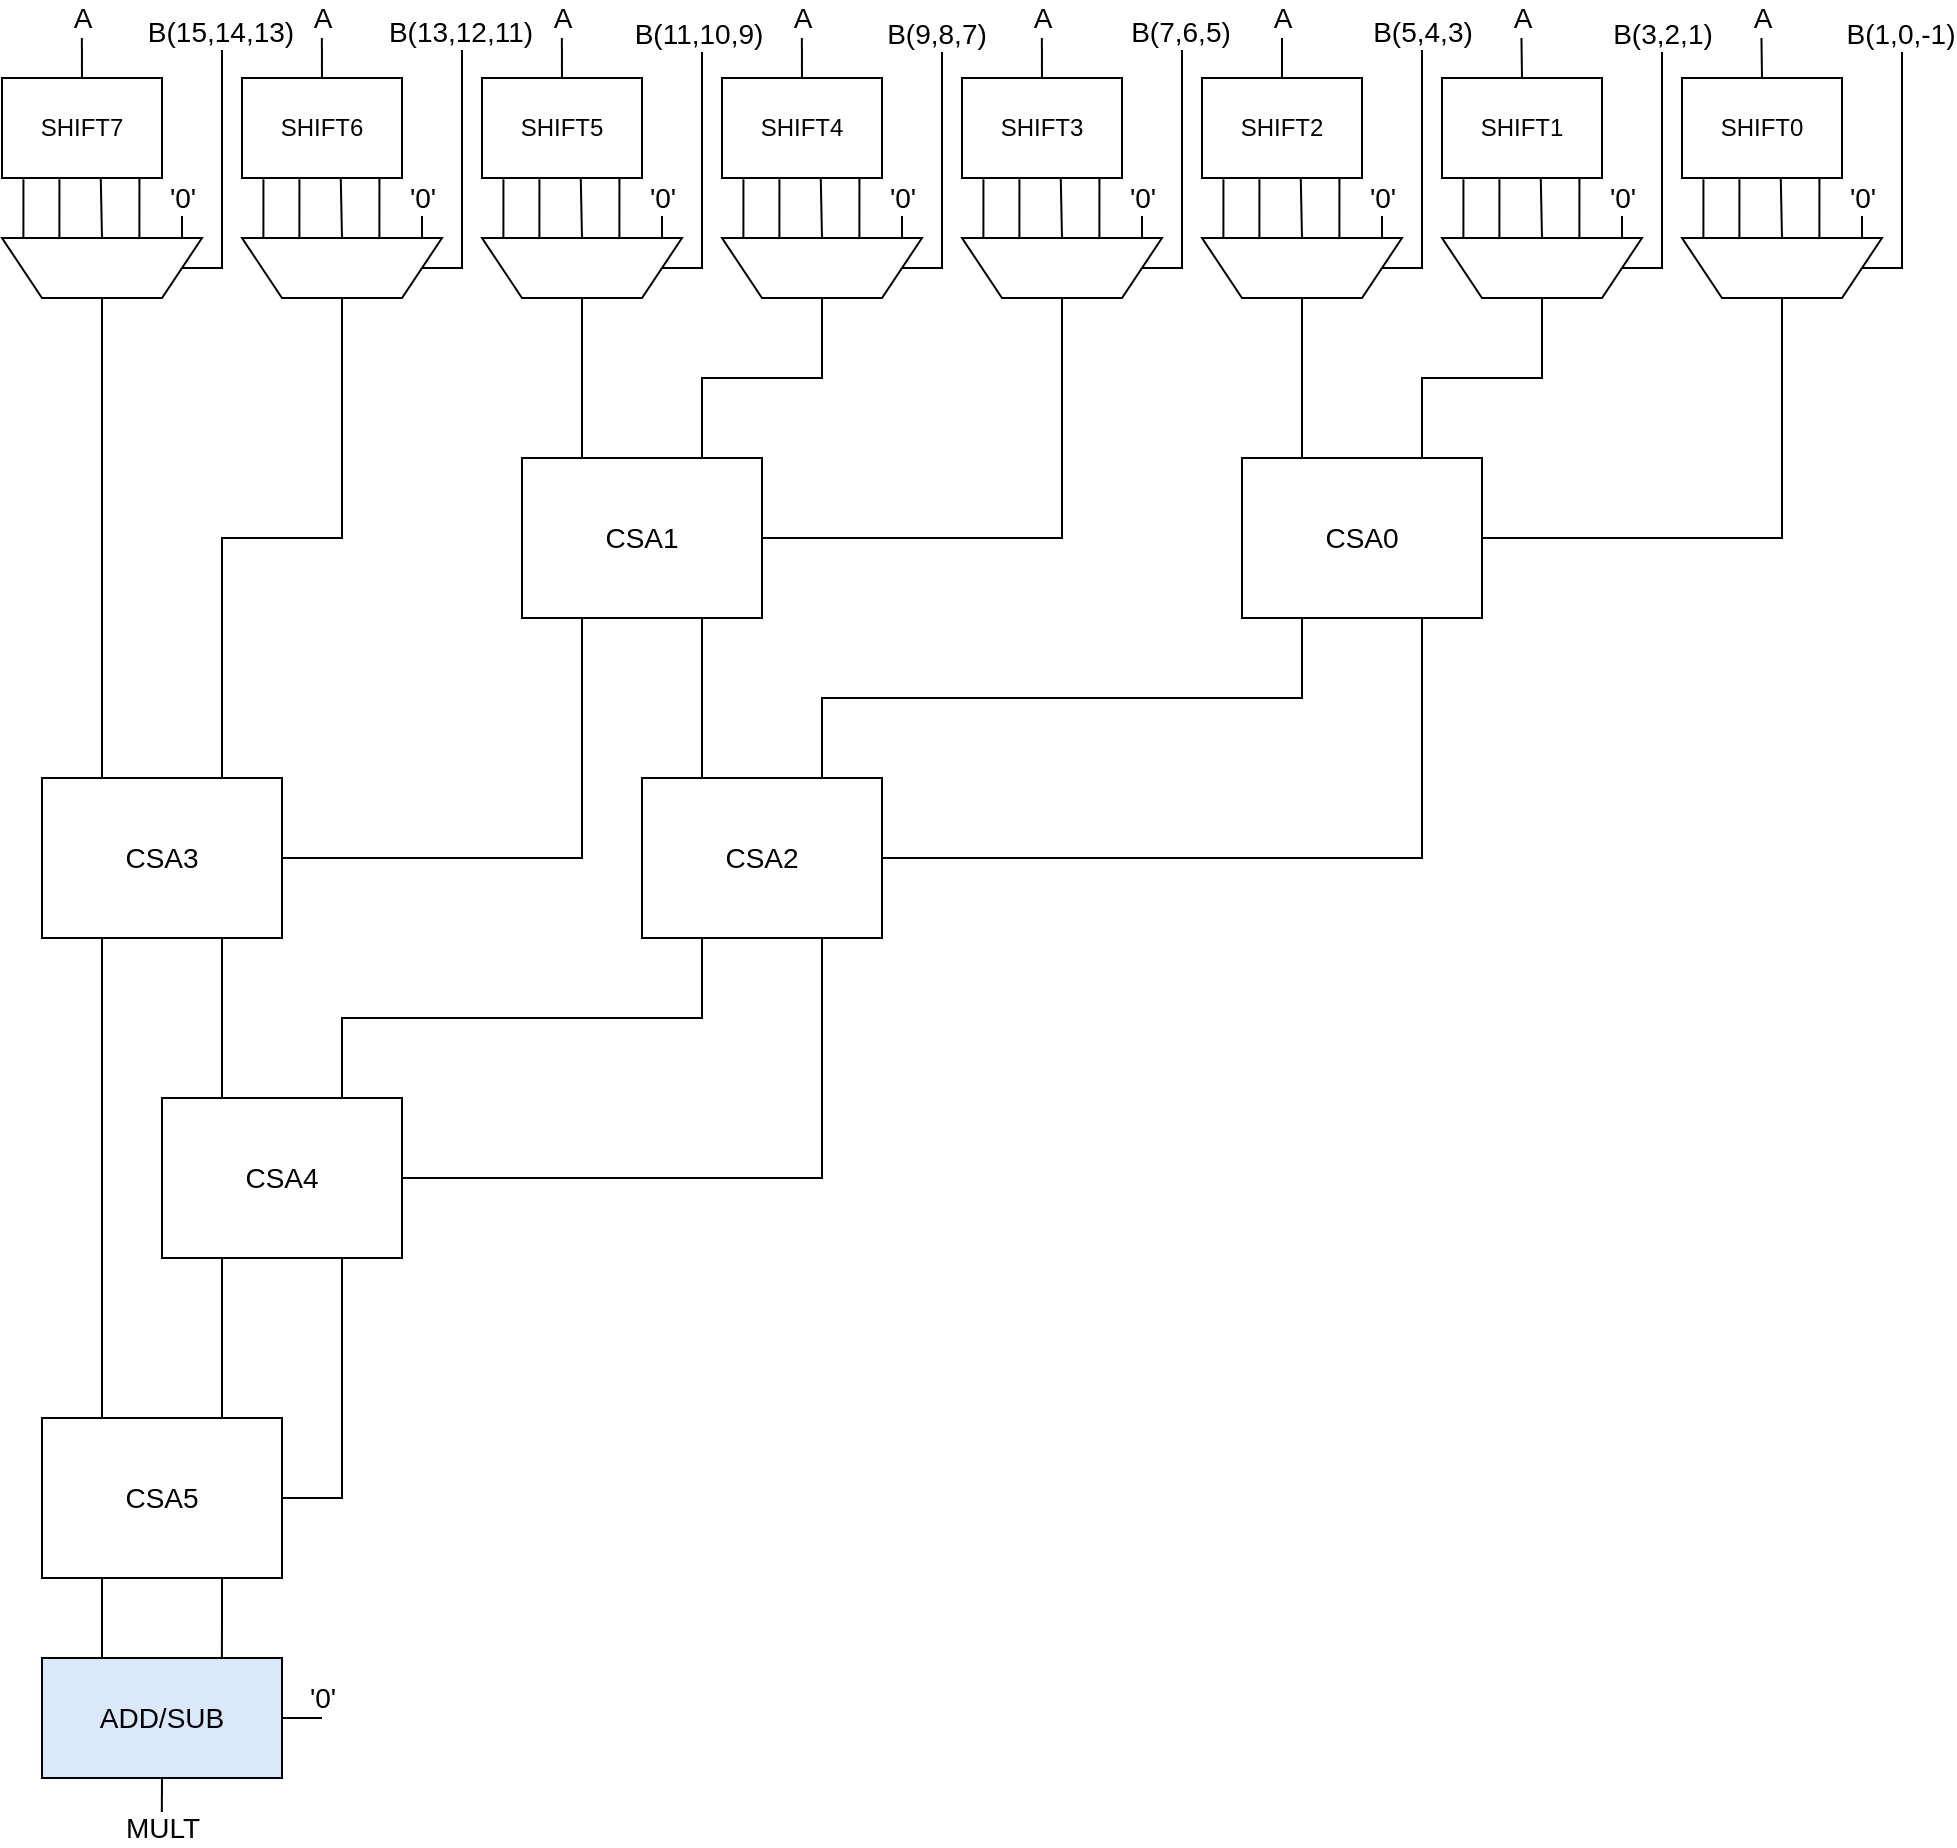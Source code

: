 <mxfile version="13.8.0" type="github">
  <diagram id="i2z7rYSw7ZfVUwSbGKLG" name="Page-1">
    <mxGraphModel dx="1577" dy="983" grid="1" gridSize="10" guides="1" tooltips="1" connect="1" arrows="1" fold="1" page="1" pageScale="1" pageWidth="850" pageHeight="1100" math="0" shadow="0">
      <root>
        <mxCell id="0" />
        <mxCell id="1" parent="0" />
        <mxCell id="8SaFo7OPya8gfQmlxlre-6" style="edgeStyle=orthogonalEdgeStyle;rounded=0;orthogonalLoop=1;jettySize=auto;html=1;exitX=0.25;exitY=1;exitDx=0;exitDy=0;endArrow=none;endFill=0;" edge="1" parent="1" source="8SaFo7OPya8gfQmlxlre-1">
          <mxGeometry relative="1" as="geometry">
            <mxPoint x="170" y="110" as="targetPoint" />
            <Array as="points">
              <mxPoint x="170" y="130" />
              <mxPoint x="170" y="110" />
            </Array>
          </mxGeometry>
        </mxCell>
        <mxCell id="8SaFo7OPya8gfQmlxlre-13" value="&#39;0&#39;" style="edgeLabel;html=1;align=center;verticalAlign=middle;resizable=0;points=[];fontSize=14;" vertex="1" connectable="0" parent="8SaFo7OPya8gfQmlxlre-6">
          <mxGeometry x="0.947" y="1" relative="1" as="geometry">
            <mxPoint x="1" y="-1.24" as="offset" />
          </mxGeometry>
        </mxCell>
        <mxCell id="8SaFo7OPya8gfQmlxlre-8" style="edgeStyle=orthogonalEdgeStyle;rounded=0;orthogonalLoop=1;jettySize=auto;html=1;exitX=0.25;exitY=1;exitDx=0;exitDy=0;entryX=0.859;entryY=0.998;entryDx=0;entryDy=0;entryPerimeter=0;endArrow=none;endFill=0;" edge="1" parent="1" source="8SaFo7OPya8gfQmlxlre-1" target="8SaFo7OPya8gfQmlxlre-5">
          <mxGeometry relative="1" as="geometry" />
        </mxCell>
        <mxCell id="8SaFo7OPya8gfQmlxlre-10" style="edgeStyle=orthogonalEdgeStyle;rounded=0;orthogonalLoop=1;jettySize=auto;html=1;exitX=0.75;exitY=1;exitDx=0;exitDy=0;entryX=0.134;entryY=1.012;entryDx=0;entryDy=0;entryPerimeter=0;endArrow=none;endFill=0;" edge="1" parent="1" source="8SaFo7OPya8gfQmlxlre-1" target="8SaFo7OPya8gfQmlxlre-5">
          <mxGeometry relative="1" as="geometry" />
        </mxCell>
        <mxCell id="8SaFo7OPya8gfQmlxlre-11" style="edgeStyle=orthogonalEdgeStyle;rounded=0;orthogonalLoop=1;jettySize=auto;html=1;exitX=0.5;exitY=1;exitDx=0;exitDy=0;entryX=0.359;entryY=1.012;entryDx=0;entryDy=0;entryPerimeter=0;endArrow=none;endFill=0;" edge="1" parent="1" source="8SaFo7OPya8gfQmlxlre-1" target="8SaFo7OPya8gfQmlxlre-5">
          <mxGeometry relative="1" as="geometry" />
        </mxCell>
        <mxCell id="8SaFo7OPya8gfQmlxlre-12" style="edgeStyle=orthogonalEdgeStyle;rounded=0;orthogonalLoop=1;jettySize=auto;html=1;exitX=0.5;exitY=1;exitDx=0;exitDy=0;entryX=0.617;entryY=0.984;entryDx=0;entryDy=0;entryPerimeter=0;endArrow=none;endFill=0;" edge="1" parent="1" source="8SaFo7OPya8gfQmlxlre-1" target="8SaFo7OPya8gfQmlxlre-5">
          <mxGeometry relative="1" as="geometry" />
        </mxCell>
        <mxCell id="8SaFo7OPya8gfQmlxlre-84" style="edgeStyle=orthogonalEdgeStyle;rounded=0;orthogonalLoop=1;jettySize=auto;html=1;exitX=0.5;exitY=0;exitDx=0;exitDy=0;entryX=0.25;entryY=0;entryDx=0;entryDy=0;endArrow=none;endFill=0;fontSize=14;" edge="1" parent="1" source="8SaFo7OPya8gfQmlxlre-1" target="8SaFo7OPya8gfQmlxlre-83">
          <mxGeometry relative="1" as="geometry" />
        </mxCell>
        <mxCell id="8SaFo7OPya8gfQmlxlre-104" style="edgeStyle=orthogonalEdgeStyle;rounded=0;orthogonalLoop=1;jettySize=auto;html=1;exitX=0;exitY=0.5;exitDx=0;exitDy=0;endArrow=none;endFill=0;fontSize=14;" edge="1" parent="1" source="8SaFo7OPya8gfQmlxlre-1">
          <mxGeometry relative="1" as="geometry">
            <mxPoint x="190" y="30" as="targetPoint" />
            <Array as="points">
              <mxPoint x="190" y="145" />
            </Array>
          </mxGeometry>
        </mxCell>
        <mxCell id="8SaFo7OPya8gfQmlxlre-119" value="B(15,14,13)" style="edgeLabel;html=1;align=center;verticalAlign=middle;resizable=0;points=[];fontSize=14;" vertex="1" connectable="0" parent="8SaFo7OPya8gfQmlxlre-104">
          <mxGeometry x="0.975" relative="1" as="geometry">
            <mxPoint x="-1" y="-5" as="offset" />
          </mxGeometry>
        </mxCell>
        <mxCell id="8SaFo7OPya8gfQmlxlre-1" value="" style="shape=trapezoid;perimeter=trapezoidPerimeter;whiteSpace=wrap;html=1;fixedSize=1;rotation=-180;flipV=0;flipH=0;horizontal=1;" vertex="1" parent="1">
          <mxGeometry x="80" y="130" width="100" height="30" as="geometry" />
        </mxCell>
        <mxCell id="8SaFo7OPya8gfQmlxlre-151" style="edgeStyle=orthogonalEdgeStyle;rounded=0;orthogonalLoop=1;jettySize=auto;html=1;exitX=0.5;exitY=0;exitDx=0;exitDy=0;endArrow=none;endFill=0;fontSize=14;" edge="1" parent="1" source="8SaFo7OPya8gfQmlxlre-5">
          <mxGeometry relative="1" as="geometry">
            <mxPoint x="119.941" y="30" as="targetPoint" />
          </mxGeometry>
        </mxCell>
        <mxCell id="8SaFo7OPya8gfQmlxlre-5" value="SHIFT7" style="rounded=0;whiteSpace=wrap;html=1;" vertex="1" parent="1">
          <mxGeometry x="80" y="50" width="80" height="50" as="geometry" />
        </mxCell>
        <mxCell id="8SaFo7OPya8gfQmlxlre-14" style="edgeStyle=orthogonalEdgeStyle;rounded=0;orthogonalLoop=1;jettySize=auto;html=1;exitX=0.25;exitY=1;exitDx=0;exitDy=0;endArrow=none;endFill=0;" edge="1" parent="1" source="8SaFo7OPya8gfQmlxlre-20">
          <mxGeometry relative="1" as="geometry">
            <mxPoint x="290.0" y="110" as="targetPoint" />
            <Array as="points">
              <mxPoint x="290" y="130" />
              <mxPoint x="290" y="110" />
            </Array>
          </mxGeometry>
        </mxCell>
        <mxCell id="8SaFo7OPya8gfQmlxlre-15" value="&#39;0&#39;" style="edgeLabel;html=1;align=center;verticalAlign=middle;resizable=0;points=[];fontSize=14;" vertex="1" connectable="0" parent="8SaFo7OPya8gfQmlxlre-14">
          <mxGeometry x="0.947" y="1" relative="1" as="geometry">
            <mxPoint x="1" y="-1.24" as="offset" />
          </mxGeometry>
        </mxCell>
        <mxCell id="8SaFo7OPya8gfQmlxlre-16" style="edgeStyle=orthogonalEdgeStyle;rounded=0;orthogonalLoop=1;jettySize=auto;html=1;exitX=0.25;exitY=1;exitDx=0;exitDy=0;entryX=0.859;entryY=0.998;entryDx=0;entryDy=0;entryPerimeter=0;endArrow=none;endFill=0;" edge="1" parent="1" source="8SaFo7OPya8gfQmlxlre-20" target="8SaFo7OPya8gfQmlxlre-21">
          <mxGeometry relative="1" as="geometry" />
        </mxCell>
        <mxCell id="8SaFo7OPya8gfQmlxlre-17" style="edgeStyle=orthogonalEdgeStyle;rounded=0;orthogonalLoop=1;jettySize=auto;html=1;exitX=0.75;exitY=1;exitDx=0;exitDy=0;entryX=0.134;entryY=1.012;entryDx=0;entryDy=0;entryPerimeter=0;endArrow=none;endFill=0;" edge="1" parent="1" source="8SaFo7OPya8gfQmlxlre-20" target="8SaFo7OPya8gfQmlxlre-21">
          <mxGeometry relative="1" as="geometry" />
        </mxCell>
        <mxCell id="8SaFo7OPya8gfQmlxlre-18" style="edgeStyle=orthogonalEdgeStyle;rounded=0;orthogonalLoop=1;jettySize=auto;html=1;exitX=0.5;exitY=1;exitDx=0;exitDy=0;entryX=0.359;entryY=1.012;entryDx=0;entryDy=0;entryPerimeter=0;endArrow=none;endFill=0;" edge="1" parent="1" source="8SaFo7OPya8gfQmlxlre-20" target="8SaFo7OPya8gfQmlxlre-21">
          <mxGeometry relative="1" as="geometry" />
        </mxCell>
        <mxCell id="8SaFo7OPya8gfQmlxlre-19" style="edgeStyle=orthogonalEdgeStyle;rounded=0;orthogonalLoop=1;jettySize=auto;html=1;exitX=0.5;exitY=1;exitDx=0;exitDy=0;entryX=0.617;entryY=0.984;entryDx=0;entryDy=0;entryPerimeter=0;endArrow=none;endFill=0;" edge="1" parent="1" source="8SaFo7OPya8gfQmlxlre-20" target="8SaFo7OPya8gfQmlxlre-21">
          <mxGeometry relative="1" as="geometry" />
        </mxCell>
        <mxCell id="8SaFo7OPya8gfQmlxlre-105" style="edgeStyle=orthogonalEdgeStyle;rounded=0;orthogonalLoop=1;jettySize=auto;html=1;exitX=0;exitY=0.5;exitDx=0;exitDy=0;endArrow=none;endFill=0;fontSize=14;" edge="1" parent="1" source="8SaFo7OPya8gfQmlxlre-20">
          <mxGeometry relative="1" as="geometry">
            <mxPoint x="310" y="30" as="targetPoint" />
            <Array as="points">
              <mxPoint x="310" y="145" />
            </Array>
          </mxGeometry>
        </mxCell>
        <mxCell id="8SaFo7OPya8gfQmlxlre-118" value="B(13,12,11)" style="edgeLabel;html=1;align=center;verticalAlign=middle;resizable=0;points=[];fontSize=14;" vertex="1" connectable="0" parent="8SaFo7OPya8gfQmlxlre-105">
          <mxGeometry x="0.946" relative="1" as="geometry">
            <mxPoint x="-1" y="-6.667" as="offset" />
          </mxGeometry>
        </mxCell>
        <mxCell id="8SaFo7OPya8gfQmlxlre-20" value="" style="shape=trapezoid;perimeter=trapezoidPerimeter;whiteSpace=wrap;html=1;fixedSize=1;rotation=-180;flipV=0;flipH=0;horizontal=1;" vertex="1" parent="1">
          <mxGeometry x="200" y="130" width="100" height="30" as="geometry" />
        </mxCell>
        <mxCell id="8SaFo7OPya8gfQmlxlre-152" style="edgeStyle=orthogonalEdgeStyle;rounded=0;orthogonalLoop=1;jettySize=auto;html=1;exitX=0.5;exitY=0;exitDx=0;exitDy=0;endArrow=none;endFill=0;fontSize=14;" edge="1" parent="1" source="8SaFo7OPya8gfQmlxlre-21">
          <mxGeometry relative="1" as="geometry">
            <mxPoint x="239.941" y="30" as="targetPoint" />
          </mxGeometry>
        </mxCell>
        <mxCell id="8SaFo7OPya8gfQmlxlre-21" value="SHIFT6" style="rounded=0;whiteSpace=wrap;html=1;" vertex="1" parent="1">
          <mxGeometry x="200" y="50" width="80" height="50" as="geometry" />
        </mxCell>
        <mxCell id="8SaFo7OPya8gfQmlxlre-22" style="edgeStyle=orthogonalEdgeStyle;rounded=0;orthogonalLoop=1;jettySize=auto;html=1;exitX=0.25;exitY=1;exitDx=0;exitDy=0;endArrow=none;endFill=0;" edge="1" parent="1" source="8SaFo7OPya8gfQmlxlre-28">
          <mxGeometry relative="1" as="geometry">
            <mxPoint x="410.0" y="110" as="targetPoint" />
            <Array as="points">
              <mxPoint x="410" y="130" />
              <mxPoint x="410" y="110" />
            </Array>
          </mxGeometry>
        </mxCell>
        <mxCell id="8SaFo7OPya8gfQmlxlre-23" value="&#39;0&#39;" style="edgeLabel;html=1;align=center;verticalAlign=middle;resizable=0;points=[];fontSize=14;" vertex="1" connectable="0" parent="8SaFo7OPya8gfQmlxlre-22">
          <mxGeometry x="0.947" y="1" relative="1" as="geometry">
            <mxPoint x="1" y="-1.24" as="offset" />
          </mxGeometry>
        </mxCell>
        <mxCell id="8SaFo7OPya8gfQmlxlre-24" style="edgeStyle=orthogonalEdgeStyle;rounded=0;orthogonalLoop=1;jettySize=auto;html=1;exitX=0.25;exitY=1;exitDx=0;exitDy=0;entryX=0.859;entryY=0.998;entryDx=0;entryDy=0;entryPerimeter=0;endArrow=none;endFill=0;" edge="1" parent="1" source="8SaFo7OPya8gfQmlxlre-28" target="8SaFo7OPya8gfQmlxlre-29">
          <mxGeometry relative="1" as="geometry" />
        </mxCell>
        <mxCell id="8SaFo7OPya8gfQmlxlre-25" style="edgeStyle=orthogonalEdgeStyle;rounded=0;orthogonalLoop=1;jettySize=auto;html=1;exitX=0.75;exitY=1;exitDx=0;exitDy=0;entryX=0.134;entryY=1.012;entryDx=0;entryDy=0;entryPerimeter=0;endArrow=none;endFill=0;" edge="1" parent="1" source="8SaFo7OPya8gfQmlxlre-28" target="8SaFo7OPya8gfQmlxlre-29">
          <mxGeometry relative="1" as="geometry" />
        </mxCell>
        <mxCell id="8SaFo7OPya8gfQmlxlre-26" style="edgeStyle=orthogonalEdgeStyle;rounded=0;orthogonalLoop=1;jettySize=auto;html=1;exitX=0.5;exitY=1;exitDx=0;exitDy=0;entryX=0.359;entryY=1.012;entryDx=0;entryDy=0;entryPerimeter=0;endArrow=none;endFill=0;" edge="1" parent="1" source="8SaFo7OPya8gfQmlxlre-28" target="8SaFo7OPya8gfQmlxlre-29">
          <mxGeometry relative="1" as="geometry" />
        </mxCell>
        <mxCell id="8SaFo7OPya8gfQmlxlre-27" style="edgeStyle=orthogonalEdgeStyle;rounded=0;orthogonalLoop=1;jettySize=auto;html=1;exitX=0.5;exitY=1;exitDx=0;exitDy=0;entryX=0.617;entryY=0.984;entryDx=0;entryDy=0;entryPerimeter=0;endArrow=none;endFill=0;" edge="1" parent="1" source="8SaFo7OPya8gfQmlxlre-28" target="8SaFo7OPya8gfQmlxlre-29">
          <mxGeometry relative="1" as="geometry" />
        </mxCell>
        <mxCell id="8SaFo7OPya8gfQmlxlre-75" style="edgeStyle=orthogonalEdgeStyle;rounded=0;orthogonalLoop=1;jettySize=auto;html=1;exitX=0.5;exitY=0;exitDx=0;exitDy=0;entryX=0.25;entryY=0;entryDx=0;entryDy=0;endArrow=none;endFill=0;fontSize=14;" edge="1" parent="1" source="8SaFo7OPya8gfQmlxlre-28" target="8SaFo7OPya8gfQmlxlre-74">
          <mxGeometry relative="1" as="geometry" />
        </mxCell>
        <mxCell id="8SaFo7OPya8gfQmlxlre-106" style="edgeStyle=orthogonalEdgeStyle;rounded=0;orthogonalLoop=1;jettySize=auto;html=1;exitX=0;exitY=0.5;exitDx=0;exitDy=0;endArrow=none;endFill=0;fontSize=14;" edge="1" parent="1" source="8SaFo7OPya8gfQmlxlre-28">
          <mxGeometry relative="1" as="geometry">
            <mxPoint x="430" y="30" as="targetPoint" />
            <Array as="points">
              <mxPoint x="430" y="145" />
            </Array>
          </mxGeometry>
        </mxCell>
        <mxCell id="8SaFo7OPya8gfQmlxlre-117" value="B(11,10,9)" style="edgeLabel;html=1;align=center;verticalAlign=middle;resizable=0;points=[];fontSize=14;" vertex="1" connectable="0" parent="8SaFo7OPya8gfQmlxlre-106">
          <mxGeometry x="0.965" y="1" relative="1" as="geometry">
            <mxPoint x="-1" y="-5.0" as="offset" />
          </mxGeometry>
        </mxCell>
        <mxCell id="8SaFo7OPya8gfQmlxlre-28" value="" style="shape=trapezoid;perimeter=trapezoidPerimeter;whiteSpace=wrap;html=1;fixedSize=1;rotation=-180;flipV=0;flipH=0;horizontal=1;" vertex="1" parent="1">
          <mxGeometry x="320" y="130" width="100" height="30" as="geometry" />
        </mxCell>
        <mxCell id="8SaFo7OPya8gfQmlxlre-153" style="edgeStyle=orthogonalEdgeStyle;rounded=0;orthogonalLoop=1;jettySize=auto;html=1;exitX=0.5;exitY=0;exitDx=0;exitDy=0;endArrow=none;endFill=0;fontSize=14;" edge="1" parent="1" source="8SaFo7OPya8gfQmlxlre-29">
          <mxGeometry relative="1" as="geometry">
            <mxPoint x="359.941" y="30" as="targetPoint" />
          </mxGeometry>
        </mxCell>
        <mxCell id="8SaFo7OPya8gfQmlxlre-29" value="SHIFT5" style="rounded=0;whiteSpace=wrap;html=1;" vertex="1" parent="1">
          <mxGeometry x="320" y="50" width="80" height="50" as="geometry" />
        </mxCell>
        <mxCell id="8SaFo7OPya8gfQmlxlre-30" style="edgeStyle=orthogonalEdgeStyle;rounded=0;orthogonalLoop=1;jettySize=auto;html=1;exitX=0.25;exitY=1;exitDx=0;exitDy=0;endArrow=none;endFill=0;" edge="1" parent="1" source="8SaFo7OPya8gfQmlxlre-36">
          <mxGeometry relative="1" as="geometry">
            <mxPoint x="530" y="110" as="targetPoint" />
            <Array as="points">
              <mxPoint x="530" y="130" />
              <mxPoint x="530" y="110" />
            </Array>
          </mxGeometry>
        </mxCell>
        <mxCell id="8SaFo7OPya8gfQmlxlre-31" value="&#39;0&#39;" style="edgeLabel;html=1;align=center;verticalAlign=middle;resizable=0;points=[];fontSize=14;" vertex="1" connectable="0" parent="8SaFo7OPya8gfQmlxlre-30">
          <mxGeometry x="0.947" y="1" relative="1" as="geometry">
            <mxPoint x="1" y="-1.24" as="offset" />
          </mxGeometry>
        </mxCell>
        <mxCell id="8SaFo7OPya8gfQmlxlre-32" style="edgeStyle=orthogonalEdgeStyle;rounded=0;orthogonalLoop=1;jettySize=auto;html=1;exitX=0.25;exitY=1;exitDx=0;exitDy=0;entryX=0.859;entryY=0.998;entryDx=0;entryDy=0;entryPerimeter=0;endArrow=none;endFill=0;" edge="1" parent="1" source="8SaFo7OPya8gfQmlxlre-36" target="8SaFo7OPya8gfQmlxlre-37">
          <mxGeometry relative="1" as="geometry" />
        </mxCell>
        <mxCell id="8SaFo7OPya8gfQmlxlre-33" style="edgeStyle=orthogonalEdgeStyle;rounded=0;orthogonalLoop=1;jettySize=auto;html=1;exitX=0.75;exitY=1;exitDx=0;exitDy=0;entryX=0.134;entryY=1.012;entryDx=0;entryDy=0;entryPerimeter=0;endArrow=none;endFill=0;" edge="1" parent="1" source="8SaFo7OPya8gfQmlxlre-36" target="8SaFo7OPya8gfQmlxlre-37">
          <mxGeometry relative="1" as="geometry" />
        </mxCell>
        <mxCell id="8SaFo7OPya8gfQmlxlre-34" style="edgeStyle=orthogonalEdgeStyle;rounded=0;orthogonalLoop=1;jettySize=auto;html=1;exitX=0.5;exitY=1;exitDx=0;exitDy=0;entryX=0.359;entryY=1.012;entryDx=0;entryDy=0;entryPerimeter=0;endArrow=none;endFill=0;" edge="1" parent="1" source="8SaFo7OPya8gfQmlxlre-36" target="8SaFo7OPya8gfQmlxlre-37">
          <mxGeometry relative="1" as="geometry" />
        </mxCell>
        <mxCell id="8SaFo7OPya8gfQmlxlre-35" style="edgeStyle=orthogonalEdgeStyle;rounded=0;orthogonalLoop=1;jettySize=auto;html=1;exitX=0.5;exitY=1;exitDx=0;exitDy=0;entryX=0.617;entryY=0.984;entryDx=0;entryDy=0;entryPerimeter=0;endArrow=none;endFill=0;" edge="1" parent="1" source="8SaFo7OPya8gfQmlxlre-36" target="8SaFo7OPya8gfQmlxlre-37">
          <mxGeometry relative="1" as="geometry" />
        </mxCell>
        <mxCell id="8SaFo7OPya8gfQmlxlre-107" style="edgeStyle=orthogonalEdgeStyle;rounded=0;orthogonalLoop=1;jettySize=auto;html=1;exitX=0;exitY=0.5;exitDx=0;exitDy=0;endArrow=none;endFill=0;fontSize=14;" edge="1" parent="1" source="8SaFo7OPya8gfQmlxlre-36">
          <mxGeometry relative="1" as="geometry">
            <mxPoint x="550" y="30" as="targetPoint" />
            <Array as="points">
              <mxPoint x="550" y="145" />
            </Array>
          </mxGeometry>
        </mxCell>
        <mxCell id="8SaFo7OPya8gfQmlxlre-116" value="B(9,8,7)" style="edgeLabel;html=1;align=center;verticalAlign=middle;resizable=0;points=[];fontSize=14;" vertex="1" connectable="0" parent="8SaFo7OPya8gfQmlxlre-107">
          <mxGeometry x="0.941" y="2" relative="1" as="geometry">
            <mxPoint x="-1" y="-6.667" as="offset" />
          </mxGeometry>
        </mxCell>
        <mxCell id="8SaFo7OPya8gfQmlxlre-36" value="" style="shape=trapezoid;perimeter=trapezoidPerimeter;whiteSpace=wrap;html=1;fixedSize=1;rotation=-180;flipV=0;flipH=0;horizontal=1;" vertex="1" parent="1">
          <mxGeometry x="440" y="130" width="100" height="30" as="geometry" />
        </mxCell>
        <mxCell id="8SaFo7OPya8gfQmlxlre-154" style="edgeStyle=orthogonalEdgeStyle;rounded=0;orthogonalLoop=1;jettySize=auto;html=1;exitX=0.5;exitY=0;exitDx=0;exitDy=0;endArrow=none;endFill=0;fontSize=14;" edge="1" parent="1" source="8SaFo7OPya8gfQmlxlre-37">
          <mxGeometry relative="1" as="geometry">
            <mxPoint x="479.941" y="30" as="targetPoint" />
          </mxGeometry>
        </mxCell>
        <mxCell id="8SaFo7OPya8gfQmlxlre-37" value="SHIFT4" style="rounded=0;whiteSpace=wrap;html=1;" vertex="1" parent="1">
          <mxGeometry x="440" y="50" width="80" height="50" as="geometry" />
        </mxCell>
        <mxCell id="8SaFo7OPya8gfQmlxlre-38" style="edgeStyle=orthogonalEdgeStyle;rounded=0;orthogonalLoop=1;jettySize=auto;html=1;exitX=0.25;exitY=1;exitDx=0;exitDy=0;endArrow=none;endFill=0;" edge="1" parent="1" source="8SaFo7OPya8gfQmlxlre-44">
          <mxGeometry relative="1" as="geometry">
            <mxPoint x="650" y="110" as="targetPoint" />
            <Array as="points">
              <mxPoint x="650" y="130" />
              <mxPoint x="650" y="110" />
            </Array>
          </mxGeometry>
        </mxCell>
        <mxCell id="8SaFo7OPya8gfQmlxlre-39" value="&#39;0&#39;" style="edgeLabel;html=1;align=center;verticalAlign=middle;resizable=0;points=[];fontSize=14;" vertex="1" connectable="0" parent="8SaFo7OPya8gfQmlxlre-38">
          <mxGeometry x="0.947" y="1" relative="1" as="geometry">
            <mxPoint x="1" y="-1.24" as="offset" />
          </mxGeometry>
        </mxCell>
        <mxCell id="8SaFo7OPya8gfQmlxlre-40" style="edgeStyle=orthogonalEdgeStyle;rounded=0;orthogonalLoop=1;jettySize=auto;html=1;exitX=0.25;exitY=1;exitDx=0;exitDy=0;entryX=0.859;entryY=0.998;entryDx=0;entryDy=0;entryPerimeter=0;endArrow=none;endFill=0;" edge="1" parent="1" source="8SaFo7OPya8gfQmlxlre-44" target="8SaFo7OPya8gfQmlxlre-45">
          <mxGeometry relative="1" as="geometry" />
        </mxCell>
        <mxCell id="8SaFo7OPya8gfQmlxlre-41" style="edgeStyle=orthogonalEdgeStyle;rounded=0;orthogonalLoop=1;jettySize=auto;html=1;exitX=0.75;exitY=1;exitDx=0;exitDy=0;entryX=0.134;entryY=1.012;entryDx=0;entryDy=0;entryPerimeter=0;endArrow=none;endFill=0;" edge="1" parent="1" source="8SaFo7OPya8gfQmlxlre-44" target="8SaFo7OPya8gfQmlxlre-45">
          <mxGeometry relative="1" as="geometry" />
        </mxCell>
        <mxCell id="8SaFo7OPya8gfQmlxlre-42" style="edgeStyle=orthogonalEdgeStyle;rounded=0;orthogonalLoop=1;jettySize=auto;html=1;exitX=0.5;exitY=1;exitDx=0;exitDy=0;entryX=0.359;entryY=1.012;entryDx=0;entryDy=0;entryPerimeter=0;endArrow=none;endFill=0;" edge="1" parent="1" source="8SaFo7OPya8gfQmlxlre-44" target="8SaFo7OPya8gfQmlxlre-45">
          <mxGeometry relative="1" as="geometry" />
        </mxCell>
        <mxCell id="8SaFo7OPya8gfQmlxlre-43" style="edgeStyle=orthogonalEdgeStyle;rounded=0;orthogonalLoop=1;jettySize=auto;html=1;exitX=0.5;exitY=1;exitDx=0;exitDy=0;entryX=0.617;entryY=0.984;entryDx=0;entryDy=0;entryPerimeter=0;endArrow=none;endFill=0;" edge="1" parent="1" source="8SaFo7OPya8gfQmlxlre-44" target="8SaFo7OPya8gfQmlxlre-45">
          <mxGeometry relative="1" as="geometry" />
        </mxCell>
        <mxCell id="8SaFo7OPya8gfQmlxlre-77" style="edgeStyle=orthogonalEdgeStyle;rounded=0;orthogonalLoop=1;jettySize=auto;html=1;exitX=0.5;exitY=0;exitDx=0;exitDy=0;entryX=1;entryY=0.5;entryDx=0;entryDy=0;endArrow=none;endFill=0;fontSize=14;" edge="1" parent="1" source="8SaFo7OPya8gfQmlxlre-44" target="8SaFo7OPya8gfQmlxlre-74">
          <mxGeometry relative="1" as="geometry" />
        </mxCell>
        <mxCell id="8SaFo7OPya8gfQmlxlre-108" style="edgeStyle=orthogonalEdgeStyle;rounded=0;orthogonalLoop=1;jettySize=auto;html=1;exitX=0;exitY=0.5;exitDx=0;exitDy=0;endArrow=none;endFill=0;fontSize=14;" edge="1" parent="1" source="8SaFo7OPya8gfQmlxlre-44">
          <mxGeometry relative="1" as="geometry">
            <mxPoint x="670" y="30" as="targetPoint" />
            <Array as="points">
              <mxPoint x="670" y="145" />
            </Array>
          </mxGeometry>
        </mxCell>
        <mxCell id="8SaFo7OPya8gfQmlxlre-115" value="B(7,6,5)" style="edgeLabel;html=1;align=center;verticalAlign=middle;resizable=0;points=[];fontSize=14;" vertex="1" connectable="0" parent="8SaFo7OPya8gfQmlxlre-108">
          <mxGeometry x="0.97" relative="1" as="geometry">
            <mxPoint x="-1" y="-5.0" as="offset" />
          </mxGeometry>
        </mxCell>
        <mxCell id="8SaFo7OPya8gfQmlxlre-44" value="" style="shape=trapezoid;perimeter=trapezoidPerimeter;whiteSpace=wrap;html=1;fixedSize=1;rotation=-180;flipV=0;flipH=0;horizontal=1;" vertex="1" parent="1">
          <mxGeometry x="560" y="130" width="100" height="30" as="geometry" />
        </mxCell>
        <mxCell id="8SaFo7OPya8gfQmlxlre-155" style="edgeStyle=orthogonalEdgeStyle;rounded=0;orthogonalLoop=1;jettySize=auto;html=1;exitX=0.5;exitY=0;exitDx=0;exitDy=0;endArrow=none;endFill=0;fontSize=14;" edge="1" parent="1" source="8SaFo7OPya8gfQmlxlre-45">
          <mxGeometry relative="1" as="geometry">
            <mxPoint x="599.941" y="30" as="targetPoint" />
          </mxGeometry>
        </mxCell>
        <mxCell id="8SaFo7OPya8gfQmlxlre-45" value="SHIFT3" style="rounded=0;whiteSpace=wrap;html=1;" vertex="1" parent="1">
          <mxGeometry x="560" y="50" width="80" height="50" as="geometry" />
        </mxCell>
        <mxCell id="8SaFo7OPya8gfQmlxlre-46" style="edgeStyle=orthogonalEdgeStyle;rounded=0;orthogonalLoop=1;jettySize=auto;html=1;exitX=0.25;exitY=1;exitDx=0;exitDy=0;endArrow=none;endFill=0;" edge="1" parent="1" source="8SaFo7OPya8gfQmlxlre-52">
          <mxGeometry relative="1" as="geometry">
            <mxPoint x="770" y="110" as="targetPoint" />
            <Array as="points">
              <mxPoint x="770" y="130" />
              <mxPoint x="770" y="110" />
            </Array>
          </mxGeometry>
        </mxCell>
        <mxCell id="8SaFo7OPya8gfQmlxlre-47" value="&#39;0&#39;" style="edgeLabel;html=1;align=center;verticalAlign=middle;resizable=0;points=[];fontSize=14;" vertex="1" connectable="0" parent="8SaFo7OPya8gfQmlxlre-46">
          <mxGeometry x="0.947" y="1" relative="1" as="geometry">
            <mxPoint x="1" y="-1.24" as="offset" />
          </mxGeometry>
        </mxCell>
        <mxCell id="8SaFo7OPya8gfQmlxlre-48" style="edgeStyle=orthogonalEdgeStyle;rounded=0;orthogonalLoop=1;jettySize=auto;html=1;exitX=0.25;exitY=1;exitDx=0;exitDy=0;entryX=0.859;entryY=0.998;entryDx=0;entryDy=0;entryPerimeter=0;endArrow=none;endFill=0;" edge="1" parent="1" source="8SaFo7OPya8gfQmlxlre-52" target="8SaFo7OPya8gfQmlxlre-53">
          <mxGeometry relative="1" as="geometry" />
        </mxCell>
        <mxCell id="8SaFo7OPya8gfQmlxlre-49" style="edgeStyle=orthogonalEdgeStyle;rounded=0;orthogonalLoop=1;jettySize=auto;html=1;exitX=0.75;exitY=1;exitDx=0;exitDy=0;entryX=0.134;entryY=1.012;entryDx=0;entryDy=0;entryPerimeter=0;endArrow=none;endFill=0;" edge="1" parent="1" source="8SaFo7OPya8gfQmlxlre-52" target="8SaFo7OPya8gfQmlxlre-53">
          <mxGeometry relative="1" as="geometry" />
        </mxCell>
        <mxCell id="8SaFo7OPya8gfQmlxlre-50" style="edgeStyle=orthogonalEdgeStyle;rounded=0;orthogonalLoop=1;jettySize=auto;html=1;exitX=0.5;exitY=1;exitDx=0;exitDy=0;entryX=0.359;entryY=1.012;entryDx=0;entryDy=0;entryPerimeter=0;endArrow=none;endFill=0;" edge="1" parent="1" source="8SaFo7OPya8gfQmlxlre-52" target="8SaFo7OPya8gfQmlxlre-53">
          <mxGeometry relative="1" as="geometry" />
        </mxCell>
        <mxCell id="8SaFo7OPya8gfQmlxlre-51" style="edgeStyle=orthogonalEdgeStyle;rounded=0;orthogonalLoop=1;jettySize=auto;html=1;exitX=0.5;exitY=1;exitDx=0;exitDy=0;entryX=0.617;entryY=0.984;entryDx=0;entryDy=0;entryPerimeter=0;endArrow=none;endFill=0;" edge="1" parent="1" source="8SaFo7OPya8gfQmlxlre-52" target="8SaFo7OPya8gfQmlxlre-53">
          <mxGeometry relative="1" as="geometry" />
        </mxCell>
        <mxCell id="8SaFo7OPya8gfQmlxlre-71" style="edgeStyle=orthogonalEdgeStyle;rounded=0;orthogonalLoop=1;jettySize=auto;html=1;exitX=0.5;exitY=0;exitDx=0;exitDy=0;entryX=0.25;entryY=0;entryDx=0;entryDy=0;endArrow=none;endFill=0;fontSize=14;" edge="1" parent="1" source="8SaFo7OPya8gfQmlxlre-52" target="8SaFo7OPya8gfQmlxlre-70">
          <mxGeometry relative="1" as="geometry" />
        </mxCell>
        <mxCell id="8SaFo7OPya8gfQmlxlre-109" style="edgeStyle=orthogonalEdgeStyle;rounded=0;orthogonalLoop=1;jettySize=auto;html=1;exitX=0;exitY=0.5;exitDx=0;exitDy=0;endArrow=none;endFill=0;fontSize=14;" edge="1" parent="1" source="8SaFo7OPya8gfQmlxlre-52">
          <mxGeometry relative="1" as="geometry">
            <mxPoint x="790" y="30" as="targetPoint" />
            <Array as="points">
              <mxPoint x="790" y="145" />
            </Array>
          </mxGeometry>
        </mxCell>
        <mxCell id="8SaFo7OPya8gfQmlxlre-114" value="B(5,4,3)" style="edgeLabel;html=1;align=center;verticalAlign=middle;resizable=0;points=[];fontSize=14;" vertex="1" connectable="0" parent="8SaFo7OPya8gfQmlxlre-109">
          <mxGeometry x="1" y="-1" relative="1" as="geometry">
            <mxPoint x="-1" y="-3.333" as="offset" />
          </mxGeometry>
        </mxCell>
        <mxCell id="8SaFo7OPya8gfQmlxlre-52" value="" style="shape=trapezoid;perimeter=trapezoidPerimeter;whiteSpace=wrap;html=1;fixedSize=1;rotation=-180;flipV=0;flipH=0;horizontal=1;" vertex="1" parent="1">
          <mxGeometry x="680" y="130" width="100" height="30" as="geometry" />
        </mxCell>
        <mxCell id="8SaFo7OPya8gfQmlxlre-156" style="edgeStyle=orthogonalEdgeStyle;rounded=0;orthogonalLoop=1;jettySize=auto;html=1;exitX=0.5;exitY=0;exitDx=0;exitDy=0;endArrow=none;endFill=0;fontSize=14;" edge="1" parent="1" source="8SaFo7OPya8gfQmlxlre-53">
          <mxGeometry relative="1" as="geometry">
            <mxPoint x="720" y="30" as="targetPoint" />
          </mxGeometry>
        </mxCell>
        <mxCell id="8SaFo7OPya8gfQmlxlre-53" value="SHIFT2" style="rounded=0;whiteSpace=wrap;html=1;" vertex="1" parent="1">
          <mxGeometry x="680" y="50" width="80" height="50" as="geometry" />
        </mxCell>
        <mxCell id="8SaFo7OPya8gfQmlxlre-54" style="edgeStyle=orthogonalEdgeStyle;rounded=0;orthogonalLoop=1;jettySize=auto;html=1;exitX=0.25;exitY=1;exitDx=0;exitDy=0;endArrow=none;endFill=0;" edge="1" parent="1" source="8SaFo7OPya8gfQmlxlre-60">
          <mxGeometry relative="1" as="geometry">
            <mxPoint x="890" y="110" as="targetPoint" />
            <Array as="points">
              <mxPoint x="890" y="130" />
              <mxPoint x="890" y="110" />
            </Array>
          </mxGeometry>
        </mxCell>
        <mxCell id="8SaFo7OPya8gfQmlxlre-55" value="&#39;0&#39;" style="edgeLabel;html=1;align=center;verticalAlign=middle;resizable=0;points=[];fontSize=14;" vertex="1" connectable="0" parent="8SaFo7OPya8gfQmlxlre-54">
          <mxGeometry x="0.947" y="1" relative="1" as="geometry">
            <mxPoint x="1" y="-1.24" as="offset" />
          </mxGeometry>
        </mxCell>
        <mxCell id="8SaFo7OPya8gfQmlxlre-56" style="edgeStyle=orthogonalEdgeStyle;rounded=0;orthogonalLoop=1;jettySize=auto;html=1;exitX=0.25;exitY=1;exitDx=0;exitDy=0;entryX=0.859;entryY=0.998;entryDx=0;entryDy=0;entryPerimeter=0;endArrow=none;endFill=0;" edge="1" parent="1" source="8SaFo7OPya8gfQmlxlre-60" target="8SaFo7OPya8gfQmlxlre-61">
          <mxGeometry relative="1" as="geometry" />
        </mxCell>
        <mxCell id="8SaFo7OPya8gfQmlxlre-57" style="edgeStyle=orthogonalEdgeStyle;rounded=0;orthogonalLoop=1;jettySize=auto;html=1;exitX=0.75;exitY=1;exitDx=0;exitDy=0;entryX=0.134;entryY=1.012;entryDx=0;entryDy=0;entryPerimeter=0;endArrow=none;endFill=0;" edge="1" parent="1" source="8SaFo7OPya8gfQmlxlre-60" target="8SaFo7OPya8gfQmlxlre-61">
          <mxGeometry relative="1" as="geometry" />
        </mxCell>
        <mxCell id="8SaFo7OPya8gfQmlxlre-58" style="edgeStyle=orthogonalEdgeStyle;rounded=0;orthogonalLoop=1;jettySize=auto;html=1;exitX=0.5;exitY=1;exitDx=0;exitDy=0;entryX=0.359;entryY=1.012;entryDx=0;entryDy=0;entryPerimeter=0;endArrow=none;endFill=0;" edge="1" parent="1" source="8SaFo7OPya8gfQmlxlre-60" target="8SaFo7OPya8gfQmlxlre-61">
          <mxGeometry relative="1" as="geometry" />
        </mxCell>
        <mxCell id="8SaFo7OPya8gfQmlxlre-59" style="edgeStyle=orthogonalEdgeStyle;rounded=0;orthogonalLoop=1;jettySize=auto;html=1;exitX=0.5;exitY=1;exitDx=0;exitDy=0;entryX=0.617;entryY=0.984;entryDx=0;entryDy=0;entryPerimeter=0;endArrow=none;endFill=0;" edge="1" parent="1" source="8SaFo7OPya8gfQmlxlre-60" target="8SaFo7OPya8gfQmlxlre-61">
          <mxGeometry relative="1" as="geometry" />
        </mxCell>
        <mxCell id="8SaFo7OPya8gfQmlxlre-72" style="edgeStyle=orthogonalEdgeStyle;rounded=0;orthogonalLoop=1;jettySize=auto;html=1;exitX=0.5;exitY=0;exitDx=0;exitDy=0;entryX=0.75;entryY=0;entryDx=0;entryDy=0;endArrow=none;endFill=0;fontSize=14;" edge="1" parent="1" source="8SaFo7OPya8gfQmlxlre-60" target="8SaFo7OPya8gfQmlxlre-70">
          <mxGeometry relative="1" as="geometry" />
        </mxCell>
        <mxCell id="8SaFo7OPya8gfQmlxlre-110" style="edgeStyle=orthogonalEdgeStyle;rounded=0;orthogonalLoop=1;jettySize=auto;html=1;exitX=0;exitY=0.5;exitDx=0;exitDy=0;endArrow=none;endFill=0;fontSize=14;" edge="1" parent="1" source="8SaFo7OPya8gfQmlxlre-60">
          <mxGeometry relative="1" as="geometry">
            <mxPoint x="910" y="30" as="targetPoint" />
            <Array as="points">
              <mxPoint x="910" y="145" />
            </Array>
          </mxGeometry>
        </mxCell>
        <mxCell id="8SaFo7OPya8gfQmlxlre-113" value="B(3,2,1)" style="edgeLabel;html=1;align=center;verticalAlign=middle;resizable=0;points=[];fontSize=14;" vertex="1" connectable="0" parent="8SaFo7OPya8gfQmlxlre-110">
          <mxGeometry x="0.941" y="-1" relative="1" as="geometry">
            <mxPoint x="-1" y="-6.667" as="offset" />
          </mxGeometry>
        </mxCell>
        <mxCell id="8SaFo7OPya8gfQmlxlre-60" value="" style="shape=trapezoid;perimeter=trapezoidPerimeter;whiteSpace=wrap;html=1;fixedSize=1;rotation=-180;flipV=0;flipH=0;horizontal=1;" vertex="1" parent="1">
          <mxGeometry x="800" y="130" width="100" height="30" as="geometry" />
        </mxCell>
        <mxCell id="8SaFo7OPya8gfQmlxlre-157" style="edgeStyle=orthogonalEdgeStyle;rounded=0;orthogonalLoop=1;jettySize=auto;html=1;exitX=0.5;exitY=0;exitDx=0;exitDy=0;endArrow=none;endFill=0;fontSize=14;" edge="1" parent="1" source="8SaFo7OPya8gfQmlxlre-61">
          <mxGeometry relative="1" as="geometry">
            <mxPoint x="839.724" y="30" as="targetPoint" />
          </mxGeometry>
        </mxCell>
        <mxCell id="8SaFo7OPya8gfQmlxlre-61" value="SHIFT1" style="rounded=0;whiteSpace=wrap;html=1;" vertex="1" parent="1">
          <mxGeometry x="800" y="50" width="80" height="50" as="geometry" />
        </mxCell>
        <mxCell id="8SaFo7OPya8gfQmlxlre-62" style="edgeStyle=orthogonalEdgeStyle;rounded=0;orthogonalLoop=1;jettySize=auto;html=1;exitX=0.25;exitY=1;exitDx=0;exitDy=0;endArrow=none;endFill=0;" edge="1" parent="1" source="8SaFo7OPya8gfQmlxlre-68">
          <mxGeometry relative="1" as="geometry">
            <mxPoint x="1010" y="110" as="targetPoint" />
            <Array as="points">
              <mxPoint x="1010" y="130" />
              <mxPoint x="1010" y="110" />
            </Array>
          </mxGeometry>
        </mxCell>
        <mxCell id="8SaFo7OPya8gfQmlxlre-63" value="&#39;0&#39;" style="edgeLabel;html=1;align=center;verticalAlign=middle;resizable=0;points=[];fontSize=14;" vertex="1" connectable="0" parent="8SaFo7OPya8gfQmlxlre-62">
          <mxGeometry x="0.947" y="1" relative="1" as="geometry">
            <mxPoint x="1" y="-1.24" as="offset" />
          </mxGeometry>
        </mxCell>
        <mxCell id="8SaFo7OPya8gfQmlxlre-64" style="edgeStyle=orthogonalEdgeStyle;rounded=0;orthogonalLoop=1;jettySize=auto;html=1;exitX=0.25;exitY=1;exitDx=0;exitDy=0;entryX=0.859;entryY=0.998;entryDx=0;entryDy=0;entryPerimeter=0;endArrow=none;endFill=0;" edge="1" parent="1" source="8SaFo7OPya8gfQmlxlre-68" target="8SaFo7OPya8gfQmlxlre-69">
          <mxGeometry relative="1" as="geometry" />
        </mxCell>
        <mxCell id="8SaFo7OPya8gfQmlxlre-65" style="edgeStyle=orthogonalEdgeStyle;rounded=0;orthogonalLoop=1;jettySize=auto;html=1;exitX=0.75;exitY=1;exitDx=0;exitDy=0;entryX=0.134;entryY=1.012;entryDx=0;entryDy=0;entryPerimeter=0;endArrow=none;endFill=0;" edge="1" parent="1" source="8SaFo7OPya8gfQmlxlre-68" target="8SaFo7OPya8gfQmlxlre-69">
          <mxGeometry relative="1" as="geometry" />
        </mxCell>
        <mxCell id="8SaFo7OPya8gfQmlxlre-66" style="edgeStyle=orthogonalEdgeStyle;rounded=0;orthogonalLoop=1;jettySize=auto;html=1;exitX=0.5;exitY=1;exitDx=0;exitDy=0;entryX=0.359;entryY=1.012;entryDx=0;entryDy=0;entryPerimeter=0;endArrow=none;endFill=0;" edge="1" parent="1" source="8SaFo7OPya8gfQmlxlre-68" target="8SaFo7OPya8gfQmlxlre-69">
          <mxGeometry relative="1" as="geometry" />
        </mxCell>
        <mxCell id="8SaFo7OPya8gfQmlxlre-67" style="edgeStyle=orthogonalEdgeStyle;rounded=0;orthogonalLoop=1;jettySize=auto;html=1;exitX=0.5;exitY=1;exitDx=0;exitDy=0;entryX=0.617;entryY=0.984;entryDx=0;entryDy=0;entryPerimeter=0;endArrow=none;endFill=0;" edge="1" parent="1" source="8SaFo7OPya8gfQmlxlre-68" target="8SaFo7OPya8gfQmlxlre-69">
          <mxGeometry relative="1" as="geometry" />
        </mxCell>
        <mxCell id="8SaFo7OPya8gfQmlxlre-73" style="edgeStyle=orthogonalEdgeStyle;rounded=0;orthogonalLoop=1;jettySize=auto;html=1;exitX=0.5;exitY=0;exitDx=0;exitDy=0;entryX=1;entryY=0.5;entryDx=0;entryDy=0;endArrow=none;endFill=0;fontSize=14;" edge="1" parent="1" source="8SaFo7OPya8gfQmlxlre-68" target="8SaFo7OPya8gfQmlxlre-70">
          <mxGeometry relative="1" as="geometry" />
        </mxCell>
        <mxCell id="8SaFo7OPya8gfQmlxlre-111" style="edgeStyle=orthogonalEdgeStyle;rounded=0;orthogonalLoop=1;jettySize=auto;html=1;exitX=0;exitY=0.5;exitDx=0;exitDy=0;endArrow=none;endFill=0;fontSize=14;" edge="1" parent="1" source="8SaFo7OPya8gfQmlxlre-68">
          <mxGeometry relative="1" as="geometry">
            <mxPoint x="1030" y="30" as="targetPoint" />
            <Array as="points">
              <mxPoint x="1030" y="145" />
            </Array>
          </mxGeometry>
        </mxCell>
        <mxCell id="8SaFo7OPya8gfQmlxlre-112" value="B(1,0,-1)" style="edgeLabel;html=1;align=center;verticalAlign=middle;resizable=0;points=[];fontSize=14;" vertex="1" connectable="0" parent="8SaFo7OPya8gfQmlxlre-111">
          <mxGeometry x="0.965" relative="1" as="geometry">
            <mxPoint x="-1" y="-5.0" as="offset" />
          </mxGeometry>
        </mxCell>
        <mxCell id="8SaFo7OPya8gfQmlxlre-68" value="" style="shape=trapezoid;perimeter=trapezoidPerimeter;whiteSpace=wrap;html=1;fixedSize=1;rotation=-180;flipV=0;flipH=0;horizontal=1;" vertex="1" parent="1">
          <mxGeometry x="920" y="130" width="100" height="30" as="geometry" />
        </mxCell>
        <mxCell id="8SaFo7OPya8gfQmlxlre-158" style="edgeStyle=orthogonalEdgeStyle;rounded=0;orthogonalLoop=1;jettySize=auto;html=1;exitX=0.5;exitY=0;exitDx=0;exitDy=0;endArrow=none;endFill=0;fontSize=14;" edge="1" parent="1" source="8SaFo7OPya8gfQmlxlre-69">
          <mxGeometry relative="1" as="geometry">
            <mxPoint x="959.724" y="30" as="targetPoint" />
          </mxGeometry>
        </mxCell>
        <mxCell id="8SaFo7OPya8gfQmlxlre-159" value="A" style="edgeLabel;html=1;align=center;verticalAlign=middle;resizable=0;points=[];fontSize=14;" vertex="1" connectable="0" parent="8SaFo7OPya8gfQmlxlre-158">
          <mxGeometry x="0.977" y="1" relative="1" as="geometry">
            <mxPoint x="1.28" y="-10.02" as="offset" />
          </mxGeometry>
        </mxCell>
        <mxCell id="8SaFo7OPya8gfQmlxlre-69" value="SHIFT0" style="rounded=0;whiteSpace=wrap;html=1;" vertex="1" parent="1">
          <mxGeometry x="920" y="50" width="80" height="50" as="geometry" />
        </mxCell>
        <mxCell id="8SaFo7OPya8gfQmlxlre-70" value="CSA0" style="rounded=0;whiteSpace=wrap;html=1;fontSize=14;" vertex="1" parent="1">
          <mxGeometry x="700" y="240" width="120" height="80" as="geometry" />
        </mxCell>
        <mxCell id="8SaFo7OPya8gfQmlxlre-76" style="edgeStyle=orthogonalEdgeStyle;rounded=0;orthogonalLoop=1;jettySize=auto;html=1;exitX=0.75;exitY=0;exitDx=0;exitDy=0;entryX=0.5;entryY=0;entryDx=0;entryDy=0;endArrow=none;endFill=0;fontSize=14;" edge="1" parent="1" source="8SaFo7OPya8gfQmlxlre-74" target="8SaFo7OPya8gfQmlxlre-36">
          <mxGeometry relative="1" as="geometry" />
        </mxCell>
        <mxCell id="8SaFo7OPya8gfQmlxlre-82" style="edgeStyle=orthogonalEdgeStyle;rounded=0;orthogonalLoop=1;jettySize=auto;html=1;exitX=0.75;exitY=1;exitDx=0;exitDy=0;entryX=0.25;entryY=0;entryDx=0;entryDy=0;endArrow=none;endFill=0;fontSize=14;" edge="1" parent="1" source="8SaFo7OPya8gfQmlxlre-74" target="8SaFo7OPya8gfQmlxlre-78">
          <mxGeometry relative="1" as="geometry" />
        </mxCell>
        <mxCell id="8SaFo7OPya8gfQmlxlre-86" style="edgeStyle=orthogonalEdgeStyle;rounded=0;orthogonalLoop=1;jettySize=auto;html=1;exitX=0.25;exitY=1;exitDx=0;exitDy=0;entryX=1;entryY=0.5;entryDx=0;entryDy=0;endArrow=none;endFill=0;fontSize=14;" edge="1" parent="1" source="8SaFo7OPya8gfQmlxlre-74" target="8SaFo7OPya8gfQmlxlre-83">
          <mxGeometry relative="1" as="geometry" />
        </mxCell>
        <mxCell id="8SaFo7OPya8gfQmlxlre-74" value="CSA1" style="rounded=0;whiteSpace=wrap;html=1;fontSize=14;" vertex="1" parent="1">
          <mxGeometry x="340" y="240" width="120" height="80" as="geometry" />
        </mxCell>
        <mxCell id="8SaFo7OPya8gfQmlxlre-80" style="edgeStyle=orthogonalEdgeStyle;rounded=0;orthogonalLoop=1;jettySize=auto;html=1;exitX=0.75;exitY=0;exitDx=0;exitDy=0;entryX=0.25;entryY=1;entryDx=0;entryDy=0;endArrow=none;endFill=0;fontSize=14;" edge="1" parent="1" source="8SaFo7OPya8gfQmlxlre-78" target="8SaFo7OPya8gfQmlxlre-70">
          <mxGeometry relative="1" as="geometry" />
        </mxCell>
        <mxCell id="8SaFo7OPya8gfQmlxlre-81" style="edgeStyle=orthogonalEdgeStyle;rounded=0;orthogonalLoop=1;jettySize=auto;html=1;exitX=1;exitY=0.5;exitDx=0;exitDy=0;entryX=0.75;entryY=1;entryDx=0;entryDy=0;endArrow=none;endFill=0;fontSize=14;" edge="1" parent="1" source="8SaFo7OPya8gfQmlxlre-78" target="8SaFo7OPya8gfQmlxlre-70">
          <mxGeometry relative="1" as="geometry" />
        </mxCell>
        <mxCell id="8SaFo7OPya8gfQmlxlre-88" style="edgeStyle=orthogonalEdgeStyle;rounded=0;orthogonalLoop=1;jettySize=auto;html=1;exitX=0.25;exitY=1;exitDx=0;exitDy=0;entryX=0.75;entryY=0;entryDx=0;entryDy=0;endArrow=none;endFill=0;fontSize=14;" edge="1" parent="1" source="8SaFo7OPya8gfQmlxlre-78" target="8SaFo7OPya8gfQmlxlre-87">
          <mxGeometry relative="1" as="geometry" />
        </mxCell>
        <mxCell id="8SaFo7OPya8gfQmlxlre-78" value="CSA2" style="rounded=0;whiteSpace=wrap;html=1;fontSize=14;" vertex="1" parent="1">
          <mxGeometry x="400" y="400" width="120" height="80" as="geometry" />
        </mxCell>
        <mxCell id="8SaFo7OPya8gfQmlxlre-85" style="edgeStyle=orthogonalEdgeStyle;rounded=0;orthogonalLoop=1;jettySize=auto;html=1;exitX=0.75;exitY=0;exitDx=0;exitDy=0;entryX=0.5;entryY=0;entryDx=0;entryDy=0;endArrow=none;endFill=0;fontSize=14;" edge="1" parent="1" source="8SaFo7OPya8gfQmlxlre-83" target="8SaFo7OPya8gfQmlxlre-20">
          <mxGeometry relative="1" as="geometry" />
        </mxCell>
        <mxCell id="8SaFo7OPya8gfQmlxlre-90" style="edgeStyle=orthogonalEdgeStyle;rounded=0;orthogonalLoop=1;jettySize=auto;html=1;exitX=0.75;exitY=1;exitDx=0;exitDy=0;entryX=0.25;entryY=0;entryDx=0;entryDy=0;endArrow=none;endFill=0;fontSize=14;" edge="1" parent="1" source="8SaFo7OPya8gfQmlxlre-83" target="8SaFo7OPya8gfQmlxlre-87">
          <mxGeometry relative="1" as="geometry" />
        </mxCell>
        <mxCell id="8SaFo7OPya8gfQmlxlre-92" style="edgeStyle=orthogonalEdgeStyle;rounded=0;orthogonalLoop=1;jettySize=auto;html=1;exitX=0.25;exitY=1;exitDx=0;exitDy=0;entryX=0.25;entryY=0;entryDx=0;entryDy=0;endArrow=none;endFill=0;fontSize=14;" edge="1" parent="1" source="8SaFo7OPya8gfQmlxlre-83" target="8SaFo7OPya8gfQmlxlre-91">
          <mxGeometry relative="1" as="geometry" />
        </mxCell>
        <mxCell id="8SaFo7OPya8gfQmlxlre-83" value="CSA3" style="rounded=0;whiteSpace=wrap;html=1;fontSize=14;" vertex="1" parent="1">
          <mxGeometry x="100" y="400" width="120" height="80" as="geometry" />
        </mxCell>
        <mxCell id="8SaFo7OPya8gfQmlxlre-89" style="edgeStyle=orthogonalEdgeStyle;rounded=0;orthogonalLoop=1;jettySize=auto;html=1;exitX=1;exitY=0.5;exitDx=0;exitDy=0;entryX=0.75;entryY=1;entryDx=0;entryDy=0;endArrow=none;endFill=0;fontSize=14;" edge="1" parent="1" source="8SaFo7OPya8gfQmlxlre-87" target="8SaFo7OPya8gfQmlxlre-78">
          <mxGeometry relative="1" as="geometry" />
        </mxCell>
        <mxCell id="8SaFo7OPya8gfQmlxlre-93" style="edgeStyle=orthogonalEdgeStyle;rounded=0;orthogonalLoop=1;jettySize=auto;html=1;exitX=0.75;exitY=1;exitDx=0;exitDy=0;entryX=1;entryY=0.5;entryDx=0;entryDy=0;endArrow=none;endFill=0;fontSize=14;" edge="1" parent="1" source="8SaFo7OPya8gfQmlxlre-87" target="8SaFo7OPya8gfQmlxlre-91">
          <mxGeometry relative="1" as="geometry" />
        </mxCell>
        <mxCell id="8SaFo7OPya8gfQmlxlre-94" style="edgeStyle=orthogonalEdgeStyle;rounded=0;orthogonalLoop=1;jettySize=auto;html=1;exitX=0.25;exitY=1;exitDx=0;exitDy=0;entryX=0.75;entryY=0;entryDx=0;entryDy=0;endArrow=none;endFill=0;fontSize=14;" edge="1" parent="1" source="8SaFo7OPya8gfQmlxlre-87" target="8SaFo7OPya8gfQmlxlre-91">
          <mxGeometry relative="1" as="geometry" />
        </mxCell>
        <mxCell id="8SaFo7OPya8gfQmlxlre-87" value="CSA4" style="rounded=0;whiteSpace=wrap;html=1;fontSize=14;" vertex="1" parent="1">
          <mxGeometry x="160" y="560" width="120" height="80" as="geometry" />
        </mxCell>
        <mxCell id="8SaFo7OPya8gfQmlxlre-95" style="edgeStyle=orthogonalEdgeStyle;rounded=0;orthogonalLoop=1;jettySize=auto;html=1;exitX=0.25;exitY=1;exitDx=0;exitDy=0;endArrow=none;endFill=0;fontSize=14;" edge="1" parent="1" source="8SaFo7OPya8gfQmlxlre-91">
          <mxGeometry relative="1" as="geometry">
            <mxPoint x="130" y="840" as="targetPoint" />
          </mxGeometry>
        </mxCell>
        <mxCell id="8SaFo7OPya8gfQmlxlre-96" style="edgeStyle=orthogonalEdgeStyle;rounded=0;orthogonalLoop=1;jettySize=auto;html=1;exitX=0.75;exitY=1;exitDx=0;exitDy=0;endArrow=none;endFill=0;fontSize=14;" edge="1" parent="1" source="8SaFo7OPya8gfQmlxlre-91">
          <mxGeometry relative="1" as="geometry">
            <mxPoint x="189.941" y="840.0" as="targetPoint" />
          </mxGeometry>
        </mxCell>
        <mxCell id="8SaFo7OPya8gfQmlxlre-91" value="CSA5" style="rounded=0;whiteSpace=wrap;html=1;fontSize=14;" vertex="1" parent="1">
          <mxGeometry x="100" y="720" width="120" height="80" as="geometry" />
        </mxCell>
        <mxCell id="8SaFo7OPya8gfQmlxlre-98" style="edgeStyle=orthogonalEdgeStyle;rounded=0;orthogonalLoop=1;jettySize=auto;html=1;exitX=1;exitY=0.5;exitDx=0;exitDy=0;endArrow=none;endFill=0;fontSize=14;" edge="1" parent="1" source="8SaFo7OPya8gfQmlxlre-97">
          <mxGeometry relative="1" as="geometry">
            <mxPoint x="240" y="869.857" as="targetPoint" />
          </mxGeometry>
        </mxCell>
        <mxCell id="8SaFo7OPya8gfQmlxlre-100" value="&#39;0&#39;" style="edgeLabel;html=1;align=center;verticalAlign=middle;resizable=0;points=[];fontSize=14;" vertex="1" connectable="0" parent="8SaFo7OPya8gfQmlxlre-98">
          <mxGeometry x="1" y="2" relative="1" as="geometry">
            <mxPoint x="1.94" y="-10.39" as="offset" />
          </mxGeometry>
        </mxCell>
        <mxCell id="8SaFo7OPya8gfQmlxlre-99" style="edgeStyle=orthogonalEdgeStyle;rounded=0;orthogonalLoop=1;jettySize=auto;html=1;exitX=0.5;exitY=1;exitDx=0;exitDy=0;endArrow=none;endFill=0;fontSize=14;" edge="1" parent="1" source="8SaFo7OPya8gfQmlxlre-97">
          <mxGeometry relative="1" as="geometry">
            <mxPoint x="159.857" y="930" as="targetPoint" />
          </mxGeometry>
        </mxCell>
        <mxCell id="8SaFo7OPya8gfQmlxlre-102" value="MULT" style="edgeLabel;html=1;align=center;verticalAlign=middle;resizable=0;points=[];fontSize=14;" vertex="1" connectable="0" parent="8SaFo7OPya8gfQmlxlre-99">
          <mxGeometry x="0.648" relative="1" as="geometry">
            <mxPoint x="0.12" as="offset" />
          </mxGeometry>
        </mxCell>
        <mxCell id="8SaFo7OPya8gfQmlxlre-97" value="ADD/SUB" style="rounded=0;whiteSpace=wrap;html=1;fontSize=14;fillColor=#DAE8FC;" vertex="1" parent="1">
          <mxGeometry x="100" y="840" width="120" height="60" as="geometry" />
        </mxCell>
        <mxCell id="8SaFo7OPya8gfQmlxlre-160" value="A" style="edgeLabel;html=1;align=center;verticalAlign=middle;resizable=0;points=[];fontSize=14;" vertex="1" connectable="0" parent="1">
          <mxGeometry x="840.004" y="19.996" as="geometry" />
        </mxCell>
        <mxCell id="8SaFo7OPya8gfQmlxlre-161" value="A" style="edgeLabel;html=1;align=center;verticalAlign=middle;resizable=0;points=[];fontSize=14;" vertex="1" connectable="0" parent="1">
          <mxGeometry x="720.004" y="19.996" as="geometry" />
        </mxCell>
        <mxCell id="8SaFo7OPya8gfQmlxlre-162" value="" style="edgeLabel;html=1;align=center;verticalAlign=middle;resizable=0;points=[];fontSize=14;" vertex="1" connectable="0" parent="1">
          <mxGeometry x="860.004" y="39.996" as="geometry">
            <mxPoint x="-24" y="15" as="offset" />
          </mxGeometry>
        </mxCell>
        <mxCell id="8SaFo7OPya8gfQmlxlre-163" value="" style="edgeLabel;html=1;align=center;verticalAlign=middle;resizable=0;points=[];fontSize=14;" vertex="1" connectable="0" parent="1">
          <mxGeometry x="870.004" y="49.996" as="geometry">
            <mxPoint x="5" y="-25" as="offset" />
          </mxGeometry>
        </mxCell>
        <mxCell id="8SaFo7OPya8gfQmlxlre-164" value="A" style="edgeLabel;html=1;align=center;verticalAlign=middle;resizable=0;points=[];fontSize=14;" vertex="1" connectable="0" parent="1">
          <mxGeometry x="600.004" y="19.996" as="geometry" />
        </mxCell>
        <mxCell id="8SaFo7OPya8gfQmlxlre-165" value="A" style="edgeLabel;html=1;align=center;verticalAlign=middle;resizable=0;points=[];fontSize=14;" vertex="1" connectable="0" parent="1">
          <mxGeometry x="480.004" y="19.996" as="geometry" />
        </mxCell>
        <mxCell id="8SaFo7OPya8gfQmlxlre-166" value="" style="edgeLabel;html=1;align=center;verticalAlign=middle;resizable=0;points=[];fontSize=14;" vertex="1" connectable="0" parent="1">
          <mxGeometry x="490.004" y="29.996" as="geometry" />
        </mxCell>
        <mxCell id="8SaFo7OPya8gfQmlxlre-167" value="A" style="edgeLabel;html=1;align=center;verticalAlign=middle;resizable=0;points=[];fontSize=14;" vertex="1" connectable="0" parent="1">
          <mxGeometry x="360.004" y="19.996" as="geometry" />
        </mxCell>
        <mxCell id="8SaFo7OPya8gfQmlxlre-168" value="A" style="edgeLabel;html=1;align=center;verticalAlign=middle;resizable=0;points=[];fontSize=14;" vertex="1" connectable="0" parent="1">
          <mxGeometry x="240.004" y="19.996" as="geometry" />
        </mxCell>
        <mxCell id="8SaFo7OPya8gfQmlxlre-169" value="A" style="edgeLabel;html=1;align=center;verticalAlign=middle;resizable=0;points=[];fontSize=14;" vertex="1" connectable="0" parent="1">
          <mxGeometry x="120.004" y="19.996" as="geometry" />
        </mxCell>
      </root>
    </mxGraphModel>
  </diagram>
</mxfile>
